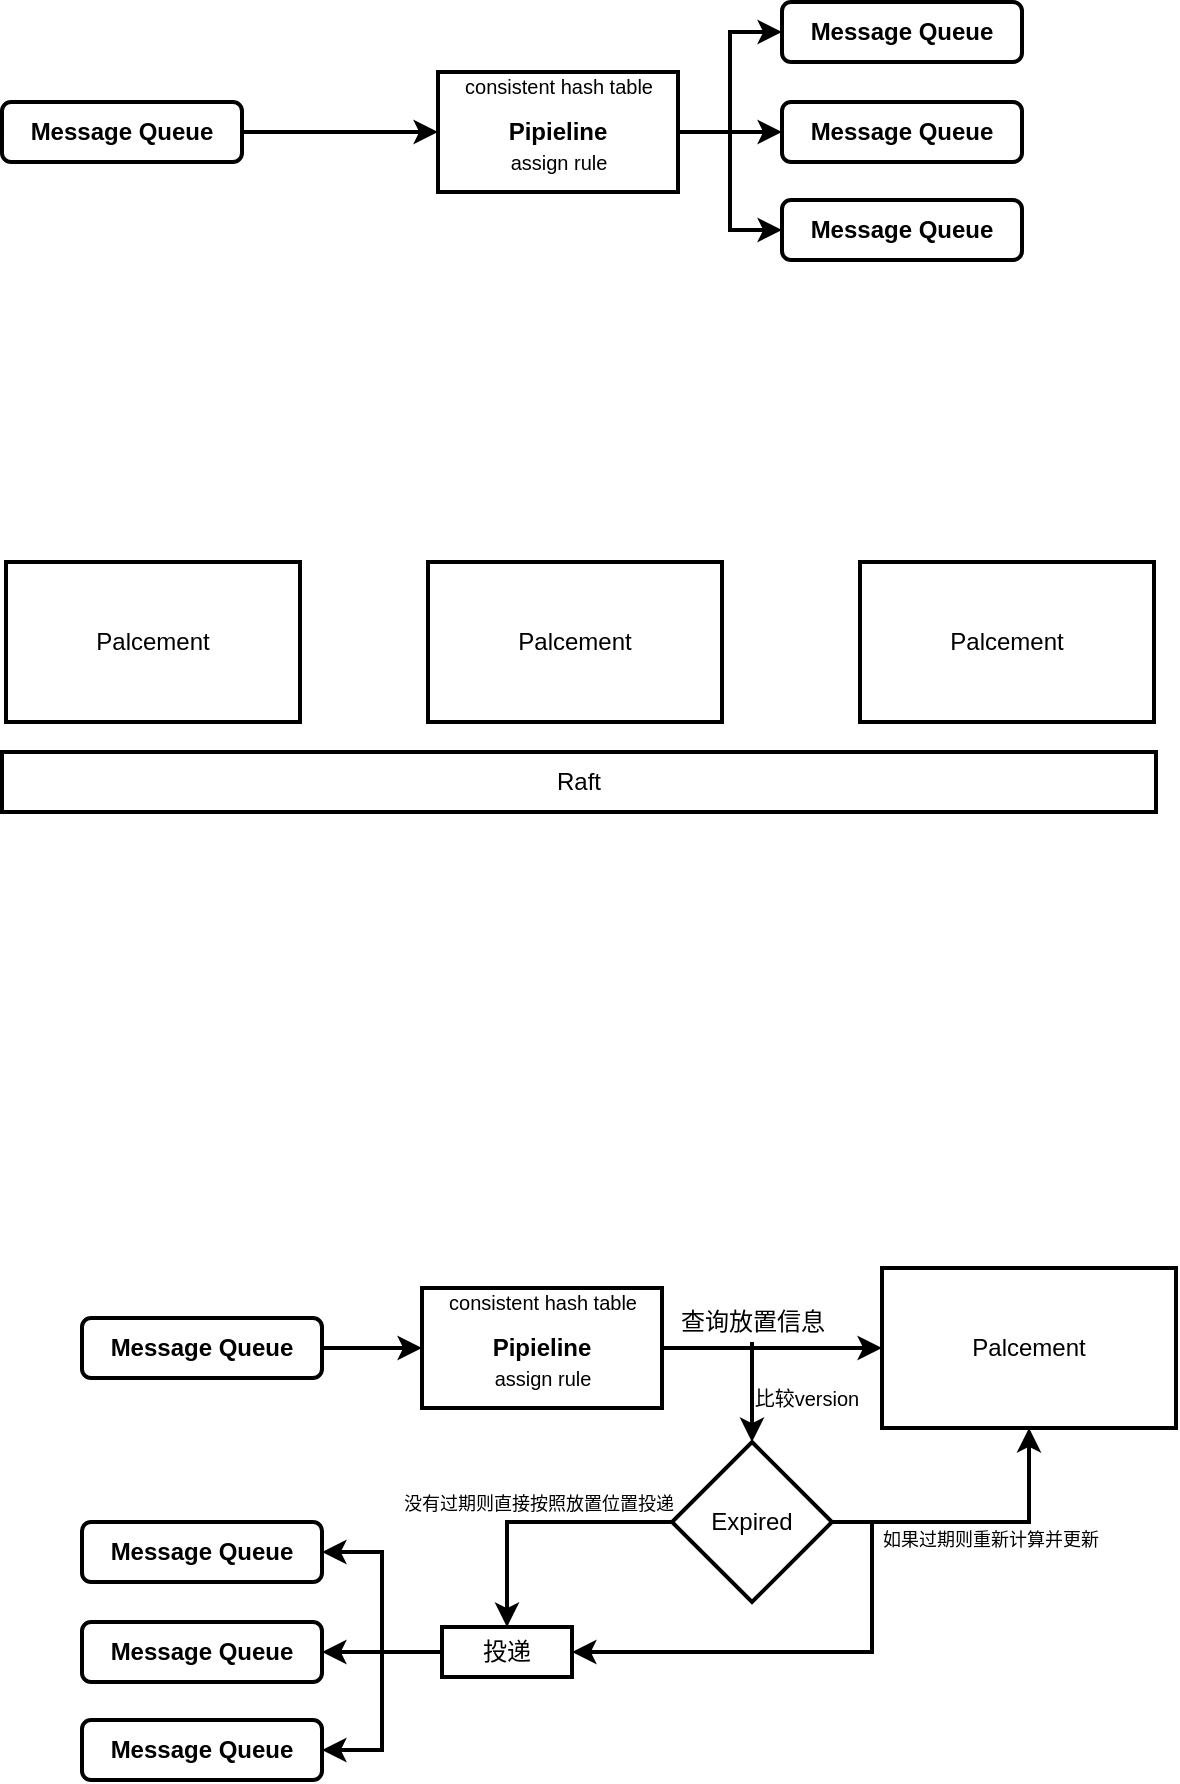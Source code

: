 <mxfile>
    <diagram id="iniKFbJWAd-mZtR4UT71" name="Page-1">
        <mxGraphModel dx="1085" dy="442" grid="1" gridSize="10" guides="1" tooltips="1" connect="1" arrows="1" fold="1" page="1" pageScale="1" pageWidth="827" pageHeight="1169" background="#ffffff" math="0" shadow="0">
            <root>
                <mxCell id="0"/>
                <mxCell id="1" parent="0"/>
                <mxCell id="11" style="edgeStyle=orthogonalEdgeStyle;rounded=0;orthogonalLoop=1;jettySize=auto;html=1;exitX=1;exitY=0.5;exitDx=0;exitDy=0;entryX=0;entryY=0.5;entryDx=0;entryDy=0;strokeColor=#000000;strokeWidth=2;" edge="1" parent="1" source="2" target="6">
                    <mxGeometry relative="1" as="geometry"/>
                </mxCell>
                <mxCell id="2" value="&lt;b&gt;&lt;font color=&quot;#000000&quot;&gt;Message Queue&lt;/font&gt;&lt;/b&gt;" style="rounded=1;whiteSpace=wrap;html=1;strokeColor=#000000;fillColor=#FFFFFF;strokeWidth=2;" vertex="1" parent="1">
                    <mxGeometry x="100" y="260" width="120" height="30" as="geometry"/>
                </mxCell>
                <mxCell id="3" value="&lt;b&gt;&lt;font color=&quot;#000000&quot;&gt;Message Queue&lt;/font&gt;&lt;/b&gt;" style="rounded=1;whiteSpace=wrap;html=1;strokeColor=#000000;fillColor=#FFFFFF;strokeWidth=2;" vertex="1" parent="1">
                    <mxGeometry x="490" y="309" width="120" height="30" as="geometry"/>
                </mxCell>
                <mxCell id="4" value="&lt;b&gt;&lt;font color=&quot;#000000&quot;&gt;Message Queue&lt;/font&gt;&lt;/b&gt;" style="rounded=1;whiteSpace=wrap;html=1;strokeColor=#000000;fillColor=#FFFFFF;strokeWidth=2;" vertex="1" parent="1">
                    <mxGeometry x="490" y="260" width="120" height="30" as="geometry"/>
                </mxCell>
                <mxCell id="5" value="&lt;b&gt;&lt;font color=&quot;#000000&quot;&gt;Message Queue&lt;/font&gt;&lt;/b&gt;" style="rounded=1;whiteSpace=wrap;html=1;strokeColor=#000000;fillColor=#FFFFFF;strokeWidth=2;" vertex="1" parent="1">
                    <mxGeometry x="490" y="210" width="120" height="30" as="geometry"/>
                </mxCell>
                <mxCell id="10" style="edgeStyle=orthogonalEdgeStyle;rounded=0;orthogonalLoop=1;jettySize=auto;html=1;exitX=1;exitY=0.5;exitDx=0;exitDy=0;entryX=0;entryY=0.5;entryDx=0;entryDy=0;strokeColor=#000000;strokeWidth=2;" edge="1" parent="1" source="6" target="4">
                    <mxGeometry relative="1" as="geometry"/>
                </mxCell>
                <mxCell id="12" style="edgeStyle=orthogonalEdgeStyle;rounded=0;orthogonalLoop=1;jettySize=auto;html=1;exitX=1;exitY=0.5;exitDx=0;exitDy=0;entryX=0;entryY=0.5;entryDx=0;entryDy=0;strokeColor=#000000;strokeWidth=2;" edge="1" parent="1" source="6" target="5">
                    <mxGeometry relative="1" as="geometry"/>
                </mxCell>
                <mxCell id="13" style="edgeStyle=orthogonalEdgeStyle;rounded=0;orthogonalLoop=1;jettySize=auto;html=1;exitX=1;exitY=0.5;exitDx=0;exitDy=0;entryX=0;entryY=0.5;entryDx=0;entryDy=0;strokeColor=#000000;strokeWidth=2;" edge="1" parent="1" source="6" target="3">
                    <mxGeometry relative="1" as="geometry"/>
                </mxCell>
                <mxCell id="16" value="&lt;font color=&quot;#000000&quot;&gt;Palcement&lt;/font&gt;" style="rounded=0;whiteSpace=wrap;html=1;strokeColor=#000000;strokeWidth=2;fillColor=#FFFFFF;" vertex="1" parent="1">
                    <mxGeometry x="102" y="490" width="147" height="80" as="geometry"/>
                </mxCell>
                <mxCell id="17" value="&lt;font color=&quot;#000000&quot;&gt;Palcement&lt;/font&gt;" style="rounded=0;whiteSpace=wrap;html=1;strokeColor=#000000;strokeWidth=2;fillColor=#FFFFFF;" vertex="1" parent="1">
                    <mxGeometry x="529" y="490" width="147" height="80" as="geometry"/>
                </mxCell>
                <mxCell id="18" value="&lt;font color=&quot;#000000&quot;&gt;Palcement&lt;/font&gt;" style="rounded=0;whiteSpace=wrap;html=1;strokeColor=#000000;strokeWidth=2;fillColor=#FFFFFF;" vertex="1" parent="1">
                    <mxGeometry x="313" y="490" width="147" height="80" as="geometry"/>
                </mxCell>
                <mxCell id="19" value="&lt;font color=&quot;#000000&quot;&gt;Raft&lt;/font&gt;" style="rounded=0;whiteSpace=wrap;html=1;strokeColor=#000000;strokeWidth=2;fillColor=#FFFFFF;" vertex="1" parent="1">
                    <mxGeometry x="100" y="585" width="577" height="30" as="geometry"/>
                </mxCell>
                <mxCell id="20" value="" style="group" vertex="1" connectable="0" parent="1">
                    <mxGeometry x="318" y="242" width="120" height="63" as="geometry"/>
                </mxCell>
                <mxCell id="6" value="&lt;b&gt;&lt;font color=&quot;#000000&quot;&gt;Pipieline&lt;/font&gt;&lt;/b&gt;" style="rounded=0;whiteSpace=wrap;html=1;strokeColor=#000000;strokeWidth=2;fillColor=#FFFFFF;" vertex="1" parent="20">
                    <mxGeometry y="3" width="120" height="60" as="geometry"/>
                </mxCell>
                <mxCell id="7" value="&lt;font color=&quot;#000000&quot; style=&quot;font-size: 10px&quot;&gt;consistent hash table&lt;/font&gt;" style="text;html=1;align=center;verticalAlign=middle;resizable=0;points=[];autosize=1;strokeColor=none;" vertex="1" parent="20">
                    <mxGeometry x="5" width="110" height="20" as="geometry"/>
                </mxCell>
                <mxCell id="8" value="&lt;font color=&quot;#000000&quot; style=&quot;font-size: 10px&quot;&gt;assign rule&lt;/font&gt;" style="text;html=1;align=center;verticalAlign=middle;resizable=0;points=[];autosize=1;strokeColor=none;" vertex="1" parent="20">
                    <mxGeometry x="30" y="38" width="60" height="20" as="geometry"/>
                </mxCell>
                <mxCell id="25" style="edgeStyle=orthogonalEdgeStyle;rounded=0;orthogonalLoop=1;jettySize=auto;html=1;exitX=1;exitY=0.5;exitDx=0;exitDy=0;entryX=0;entryY=0.5;entryDx=0;entryDy=0;strokeColor=#000000;strokeWidth=2;" edge="1" parent="1" source="26" target="28">
                    <mxGeometry relative="1" as="geometry"/>
                </mxCell>
                <mxCell id="26" value="&lt;b&gt;&lt;font color=&quot;#000000&quot;&gt;Message Queue&lt;/font&gt;&lt;/b&gt;" style="rounded=1;whiteSpace=wrap;html=1;strokeColor=#000000;fillColor=#FFFFFF;strokeWidth=2;" vertex="1" parent="1">
                    <mxGeometry x="140" y="868" width="120" height="30" as="geometry"/>
                </mxCell>
                <mxCell id="27" value="" style="group" vertex="1" connectable="0" parent="1">
                    <mxGeometry x="310" y="850" width="120" height="63" as="geometry"/>
                </mxCell>
                <mxCell id="28" value="&lt;b&gt;&lt;font color=&quot;#000000&quot;&gt;Pipieline&lt;/font&gt;&lt;/b&gt;" style="rounded=0;whiteSpace=wrap;html=1;strokeColor=#000000;strokeWidth=2;fillColor=#FFFFFF;" vertex="1" parent="27">
                    <mxGeometry y="3" width="120" height="60" as="geometry"/>
                </mxCell>
                <mxCell id="29" value="&lt;font color=&quot;#000000&quot; style=&quot;font-size: 10px&quot;&gt;consistent hash table&lt;/font&gt;" style="text;html=1;align=center;verticalAlign=middle;resizable=0;points=[];autosize=1;strokeColor=none;" vertex="1" parent="27">
                    <mxGeometry x="5" width="110" height="20" as="geometry"/>
                </mxCell>
                <mxCell id="30" value="&lt;font color=&quot;#000000&quot; style=&quot;font-size: 10px&quot;&gt;assign rule&lt;/font&gt;" style="text;html=1;align=center;verticalAlign=middle;resizable=0;points=[];autosize=1;strokeColor=none;" vertex="1" parent="27">
                    <mxGeometry x="30" y="38" width="60" height="20" as="geometry"/>
                </mxCell>
                <mxCell id="31" value="&lt;font color=&quot;#000000&quot;&gt;Palcement&lt;/font&gt;" style="rounded=0;whiteSpace=wrap;html=1;strokeColor=#000000;strokeWidth=2;fillColor=#FFFFFF;" vertex="1" parent="1">
                    <mxGeometry x="540" y="843" width="147" height="80" as="geometry"/>
                </mxCell>
                <mxCell id="32" style="edgeStyle=orthogonalEdgeStyle;rounded=0;orthogonalLoop=1;jettySize=auto;html=1;exitX=1;exitY=0.5;exitDx=0;exitDy=0;entryX=0;entryY=0.5;entryDx=0;entryDy=0;strokeColor=#000000;strokeWidth=2;" edge="1" parent="1" source="28" target="31">
                    <mxGeometry relative="1" as="geometry"/>
                </mxCell>
                <mxCell id="35" style="edgeStyle=orthogonalEdgeStyle;rounded=0;orthogonalLoop=1;jettySize=auto;html=1;entryX=0.5;entryY=0;entryDx=0;entryDy=0;strokeColor=#000000;strokeWidth=2;" edge="1" parent="1" source="33" target="34">
                    <mxGeometry relative="1" as="geometry"/>
                </mxCell>
                <mxCell id="33" value="&lt;font color=&quot;#000000&quot;&gt;查询放置信息&lt;/font&gt;" style="text;html=1;align=center;verticalAlign=middle;resizable=0;points=[];autosize=1;strokeColor=none;" vertex="1" parent="1">
                    <mxGeometry x="430" y="860" width="90" height="20" as="geometry"/>
                </mxCell>
                <mxCell id="43" style="edgeStyle=orthogonalEdgeStyle;rounded=0;orthogonalLoop=1;jettySize=auto;html=1;exitX=1;exitY=0.5;exitDx=0;exitDy=0;entryX=1;entryY=0.5;entryDx=0;entryDy=0;strokeColor=#000000;strokeWidth=2;" edge="1" parent="1" source="34" target="42">
                    <mxGeometry relative="1" as="geometry"/>
                </mxCell>
                <mxCell id="44" style="edgeStyle=orthogonalEdgeStyle;rounded=0;orthogonalLoop=1;jettySize=auto;html=1;exitX=1;exitY=0.5;exitDx=0;exitDy=0;entryX=0.5;entryY=1;entryDx=0;entryDy=0;strokeColor=#000000;strokeWidth=2;" edge="1" parent="1" source="34" target="31">
                    <mxGeometry relative="1" as="geometry"/>
                </mxCell>
                <mxCell id="45" style="edgeStyle=orthogonalEdgeStyle;rounded=0;orthogonalLoop=1;jettySize=auto;html=1;exitX=0;exitY=0.5;exitDx=0;exitDy=0;entryX=0.5;entryY=0;entryDx=0;entryDy=0;strokeColor=#000000;strokeWidth=2;" edge="1" parent="1" source="34" target="42">
                    <mxGeometry relative="1" as="geometry"/>
                </mxCell>
                <mxCell id="34" value="&lt;font color=&quot;#000000&quot;&gt;Expired&lt;/font&gt;" style="rhombus;whiteSpace=wrap;html=1;strokeColor=#000000;strokeWidth=2;fillColor=#FFFFFF;" vertex="1" parent="1">
                    <mxGeometry x="435" y="930" width="80" height="80" as="geometry"/>
                </mxCell>
                <mxCell id="36" value="&lt;font style=&quot;font-size: 10px&quot; color=&quot;#000000&quot;&gt;比较version&lt;/font&gt;" style="text;html=1;align=center;verticalAlign=middle;resizable=0;points=[];autosize=1;strokeColor=none;" vertex="1" parent="1">
                    <mxGeometry x="467" y="898" width="70" height="20" as="geometry"/>
                </mxCell>
                <mxCell id="39" value="&lt;b&gt;&lt;font color=&quot;#000000&quot;&gt;Message Queue&lt;/font&gt;&lt;/b&gt;" style="rounded=1;whiteSpace=wrap;html=1;strokeColor=#000000;fillColor=#FFFFFF;strokeWidth=2;" vertex="1" parent="1">
                    <mxGeometry x="140" y="1069" width="120" height="30" as="geometry"/>
                </mxCell>
                <mxCell id="40" value="&lt;b&gt;&lt;font color=&quot;#000000&quot;&gt;Message Queue&lt;/font&gt;&lt;/b&gt;" style="rounded=1;whiteSpace=wrap;html=1;strokeColor=#000000;fillColor=#FFFFFF;strokeWidth=2;" vertex="1" parent="1">
                    <mxGeometry x="140" y="1020" width="120" height="30" as="geometry"/>
                </mxCell>
                <mxCell id="41" value="&lt;b&gt;&lt;font color=&quot;#000000&quot;&gt;Message Queue&lt;/font&gt;&lt;/b&gt;" style="rounded=1;whiteSpace=wrap;html=1;strokeColor=#000000;fillColor=#FFFFFF;strokeWidth=2;" vertex="1" parent="1">
                    <mxGeometry x="140" y="970" width="120" height="30" as="geometry"/>
                </mxCell>
                <mxCell id="48" style="edgeStyle=orthogonalEdgeStyle;rounded=0;orthogonalLoop=1;jettySize=auto;html=1;exitX=0;exitY=0.5;exitDx=0;exitDy=0;entryX=1;entryY=0.5;entryDx=0;entryDy=0;strokeColor=#000000;strokeWidth=2;" edge="1" parent="1" source="42" target="40">
                    <mxGeometry relative="1" as="geometry"/>
                </mxCell>
                <mxCell id="49" style="edgeStyle=orthogonalEdgeStyle;rounded=0;orthogonalLoop=1;jettySize=auto;html=1;exitX=0;exitY=0.5;exitDx=0;exitDy=0;entryX=1;entryY=0.5;entryDx=0;entryDy=0;strokeColor=#000000;strokeWidth=2;" edge="1" parent="1" source="42" target="39">
                    <mxGeometry relative="1" as="geometry"/>
                </mxCell>
                <mxCell id="50" style="edgeStyle=orthogonalEdgeStyle;rounded=0;orthogonalLoop=1;jettySize=auto;html=1;exitX=0;exitY=0.5;exitDx=0;exitDy=0;entryX=1;entryY=0.5;entryDx=0;entryDy=0;strokeColor=#000000;strokeWidth=2;" edge="1" parent="1" source="42" target="41">
                    <mxGeometry relative="1" as="geometry"/>
                </mxCell>
                <mxCell id="42" value="&lt;font color=&quot;#000000&quot;&gt;投递&lt;/font&gt;" style="rounded=0;whiteSpace=wrap;html=1;strokeColor=#000000;strokeWidth=2;fillColor=#FFFFFF;" vertex="1" parent="1">
                    <mxGeometry x="320" y="1022.5" width="65" height="25" as="geometry"/>
                </mxCell>
                <mxCell id="46" value="&lt;font style=&quot;font-size: 9px&quot; color=&quot;#000000&quot;&gt;如果过期则重新计算并更新&lt;/font&gt;" style="text;html=1;align=center;verticalAlign=middle;resizable=0;points=[];autosize=1;strokeColor=none;" vertex="1" parent="1">
                    <mxGeometry x="534" y="968" width="120" height="20" as="geometry"/>
                </mxCell>
                <mxCell id="47" value="&lt;font color=&quot;#000000&quot; style=&quot;font-size: 9px&quot;&gt;没有过期则直接按照放置位置投递&lt;/font&gt;" style="text;html=1;align=center;verticalAlign=middle;resizable=0;points=[];autosize=1;strokeColor=none;" vertex="1" parent="1">
                    <mxGeometry x="293" y="950" width="150" height="20" as="geometry"/>
                </mxCell>
            </root>
        </mxGraphModel>
    </diagram>
</mxfile>